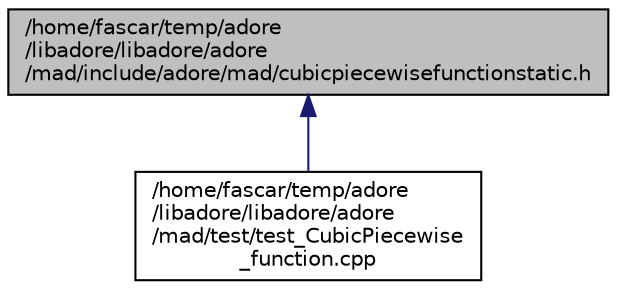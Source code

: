 digraph "/home/fascar/temp/adore/libadore/libadore/adore/mad/include/adore/mad/cubicpiecewisefunctionstatic.h"
{
 // LATEX_PDF_SIZE
  edge [fontname="Helvetica",fontsize="10",labelfontname="Helvetica",labelfontsize="10"];
  node [fontname="Helvetica",fontsize="10",shape=record];
  Node1 [label="/home/fascar/temp/adore\l/libadore/libadore/adore\l/mad/include/adore/mad/cubicpiecewisefunctionstatic.h",height=0.2,width=0.4,color="black", fillcolor="grey75", style="filled", fontcolor="black",tooltip=" "];
  Node1 -> Node2 [dir="back",color="midnightblue",fontsize="10",style="solid",fontname="Helvetica"];
  Node2 [label="/home/fascar/temp/adore\l/libadore/libadore/adore\l/mad/test/test_CubicPiecewise\l_function.cpp",height=0.2,width=0.4,color="black", fillcolor="white", style="filled",URL="$test__CubicPiecewise__function_8cpp.html",tooltip=" "];
}
